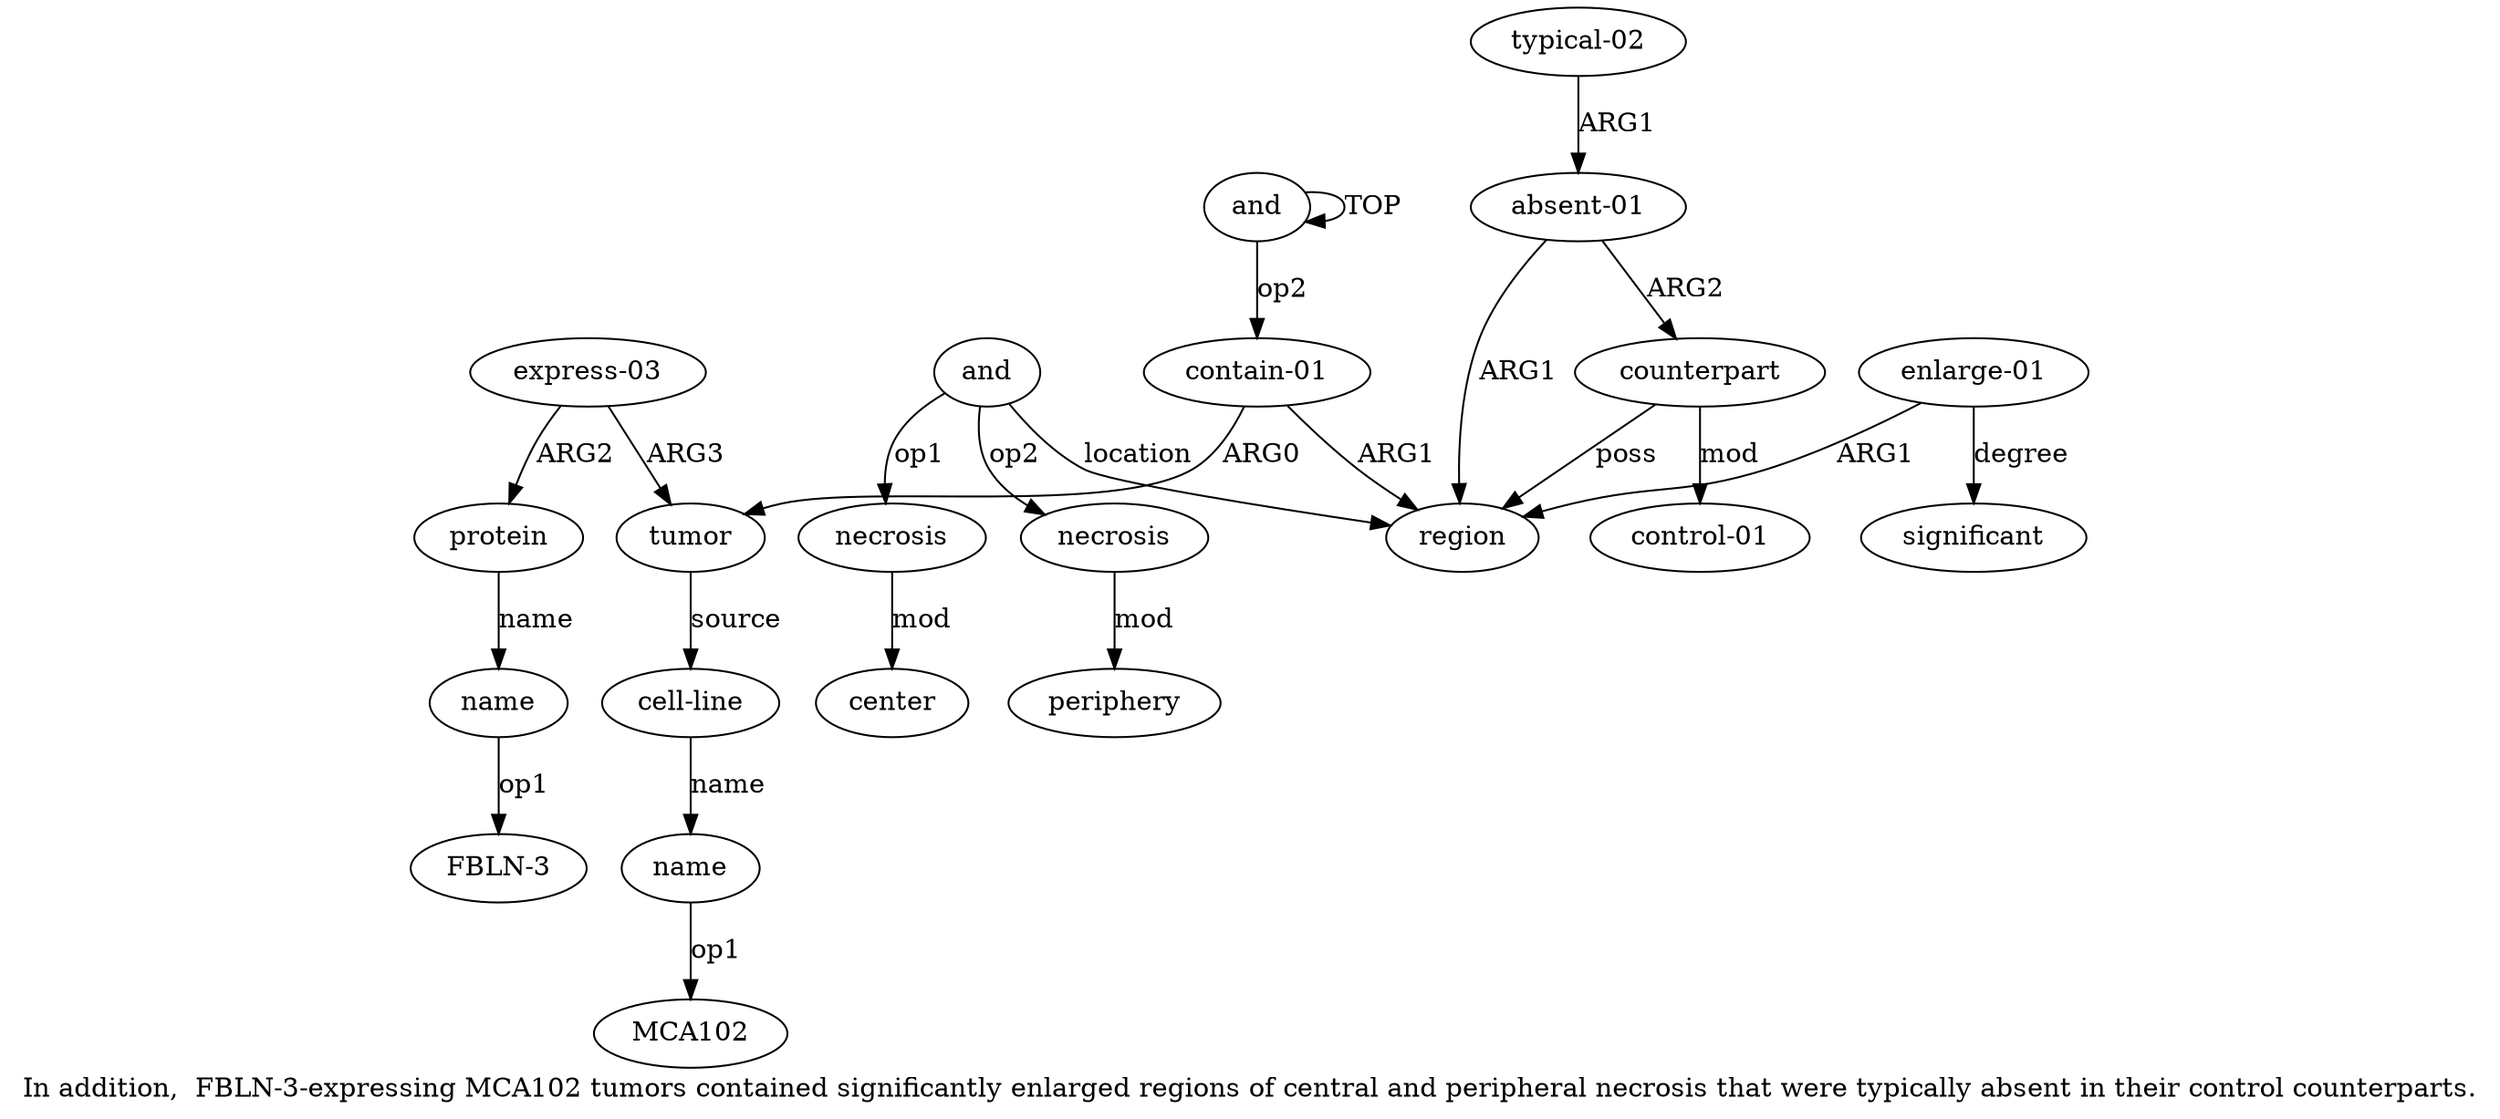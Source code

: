 digraph  {
	graph [label="In addition,  FBLN-3-expressing MCA102 tumors contained significantly enlarged regions of central and peripheral necrosis that were \
typically absent in their control counterparts."];
	node [label="\N"];
	"a7 FBLN-3"	 [color=black,
		gold_ind=-1,
		gold_label="FBLN-3",
		label="FBLN-3",
		test_ind=-1,
		test_label="FBLN-3"];
	a15	 [color=black,
		gold_ind=15,
		gold_label=and,
		label=and,
		test_ind=15,
		test_label=and];
	a16	 [color=black,
		gold_ind=16,
		gold_label=necrosis,
		label=necrosis,
		test_ind=16,
		test_label=necrosis];
	a15 -> a16 [key=0,
	color=black,
	gold_label=op1,
	label=op1,
	test_label=op1];
a18 [color=black,
	gold_ind=18,
	gold_label=necrosis,
	label=necrosis,
	test_ind=18,
	test_label=necrosis];
a15 -> a18 [key=0,
color=black,
gold_label=op2,
label=op2,
test_label=op2];
a8 [color=black,
gold_ind=8,
gold_label=region,
label=region,
test_ind=8,
test_label=region];
a15 -> a8 [key=0,
color=black,
gold_label=location,
label=location,
test_label=location];
a14 [color=black,
gold_ind=14,
gold_label="typical-02",
label="typical-02",
test_ind=14,
test_label="typical-02"];
a11 [color=black,
gold_ind=11,
gold_label="absent-01",
label="absent-01",
test_ind=11,
test_label="absent-01"];
a14 -> a11 [key=0,
color=black,
gold_label=ARG1,
label=ARG1,
test_label=ARG1];
a17 [color=black,
gold_ind=17,
gold_label=center,
label=center,
test_ind=17,
test_label=center];
a16 -> a17 [key=0,
color=black,
gold_label=mod,
label=mod,
test_label=mod];
a12 [color=black,
gold_ind=12,
gold_label=counterpart,
label=counterpart,
test_ind=12,
test_label=counterpart];
a11 -> a12 [key=0,
color=black,
gold_label=ARG2,
label=ARG2,
test_label=ARG2];
a11 -> a8 [key=0,
color=black,
gold_label=ARG1,
label=ARG1,
test_label=ARG1];
a10 [color=black,
gold_ind=10,
gold_label=significant,
label=significant,
test_ind=10,
test_label=significant];
a13 [color=black,
gold_ind=13,
gold_label="control-01",
label="control-01",
test_ind=13,
test_label="control-01"];
a12 -> a13 [key=0,
color=black,
gold_label=mod,
label=mod,
test_label=mod];
a12 -> a8 [key=0,
color=black,
gold_label=poss,
label=poss,
test_label=poss];
a19 [color=black,
gold_ind=19,
gold_label=periphery,
label=periphery,
test_ind=19,
test_label=periphery];
a18 -> a19 [key=0,
color=black,
gold_label=mod,
label=mod,
test_label=mod];
a1 [color=black,
gold_ind=1,
gold_label="contain-01",
label="contain-01",
test_ind=1,
test_label="contain-01"];
a2 [color=black,
gold_ind=2,
gold_label=tumor,
label=tumor,
test_ind=2,
test_label=tumor];
a1 -> a2 [key=0,
color=black,
gold_label=ARG0,
label=ARG0,
test_label=ARG0];
a1 -> a8 [key=0,
color=black,
gold_label=ARG1,
label=ARG1,
test_label=ARG1];
a0 [color=black,
gold_ind=0,
gold_label=and,
label=and,
test_ind=0,
test_label=and];
a0 -> a1 [key=0,
color=black,
gold_label=op2,
label=op2,
test_label=op2];
a0 -> a0 [key=0,
color=black,
gold_label=TOP,
label=TOP,
test_label=TOP];
a3 [color=black,
gold_ind=3,
gold_label="cell-line",
label="cell-line",
test_ind=3,
test_label="cell-line"];
a4 [color=black,
gold_ind=4,
gold_label=name,
label=name,
test_ind=4,
test_label=name];
a3 -> a4 [key=0,
color=black,
gold_label=name,
label=name,
test_label=name];
a2 -> a3 [key=0,
color=black,
gold_label=source,
label=source,
test_label=source];
a5 [color=black,
gold_ind=5,
gold_label="express-03",
label="express-03",
test_ind=5,
test_label="express-03"];
a5 -> a2 [key=0,
color=black,
gold_label=ARG3,
label=ARG3,
test_label=ARG3];
a6 [color=black,
gold_ind=6,
gold_label=protein,
label=protein,
test_ind=6,
test_label=protein];
a5 -> a6 [key=0,
color=black,
gold_label=ARG2,
label=ARG2,
test_label=ARG2];
"a4 MCA102" [color=black,
gold_ind=-1,
gold_label=MCA102,
label=MCA102,
test_ind=-1,
test_label=MCA102];
a4 -> "a4 MCA102" [key=0,
color=black,
gold_label=op1,
label=op1,
test_label=op1];
a7 [color=black,
gold_ind=7,
gold_label=name,
label=name,
test_ind=7,
test_label=name];
a7 -> "a7 FBLN-3" [key=0,
color=black,
gold_label=op1,
label=op1,
test_label=op1];
a6 -> a7 [key=0,
color=black,
gold_label=name,
label=name,
test_label=name];
a9 [color=black,
gold_ind=9,
gold_label="enlarge-01",
label="enlarge-01",
test_ind=9,
test_label="enlarge-01"];
a9 -> a10 [key=0,
color=black,
gold_label=degree,
label=degree,
test_label=degree];
a9 -> a8 [key=0,
color=black,
gold_label=ARG1,
label=ARG1,
test_label=ARG1];
}
